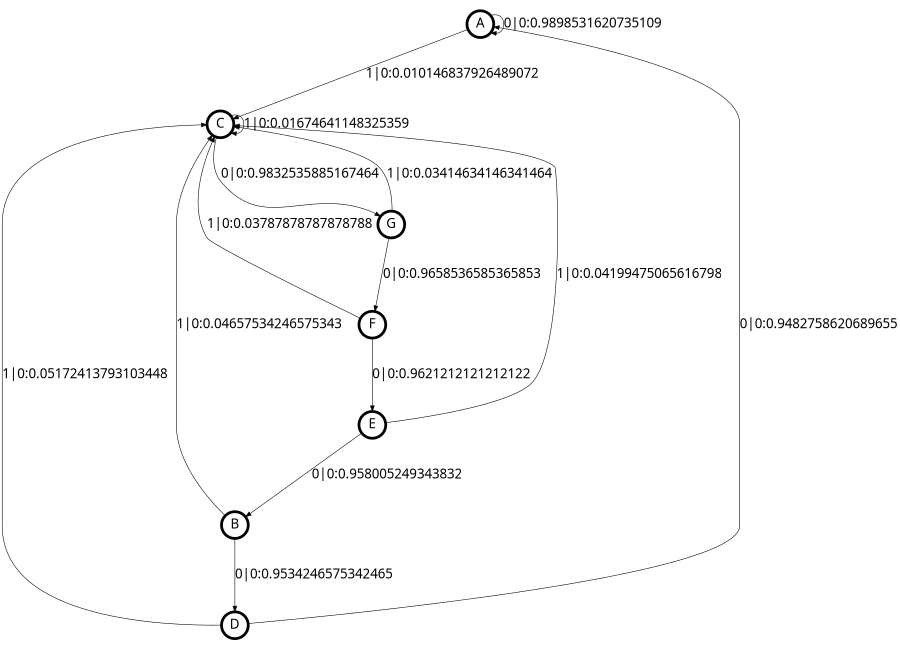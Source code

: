 digraph  {
size = "6,8.5";
ratio = "fill";
node
[shape = circle];
node [fontsize = 24];
node [penwidth = 5];
edge [fontsize = 24];
node [fontname = "CMU Serif Roman"];
graph [fontname = "CMU Serif Roman"];
edge [fontname = "CMU Serif Roman"];
A -> A [label = "0|0:0.9898531620735109\l"];
A -> C [label = "1|0:0.010146837926489072\l"];
B -> C [label = "1|0:0.04657534246575343\l"];
B -> D [label = "0|0:0.9534246575342465\l"];
C -> C [label = "1|0:0.01674641148325359\l"];
C -> G [label = "0|0:0.9832535885167464\l"];
D -> A [label = "0|0:0.9482758620689655\l"];
D -> C [label = "1|0:0.05172413793103448\l"];
E -> B [label = "0|0:0.958005249343832\l"];
E -> C [label = "1|0:0.04199475065616798\l"];
F -> C [label = "1|0:0.03787878787878788\l"];
F -> E [label = "0|0:0.9621212121212122\l"];
G -> C [label = "1|0:0.03414634146341464\l"];
G -> F [label = "0|0:0.9658536585365853\l"];
}